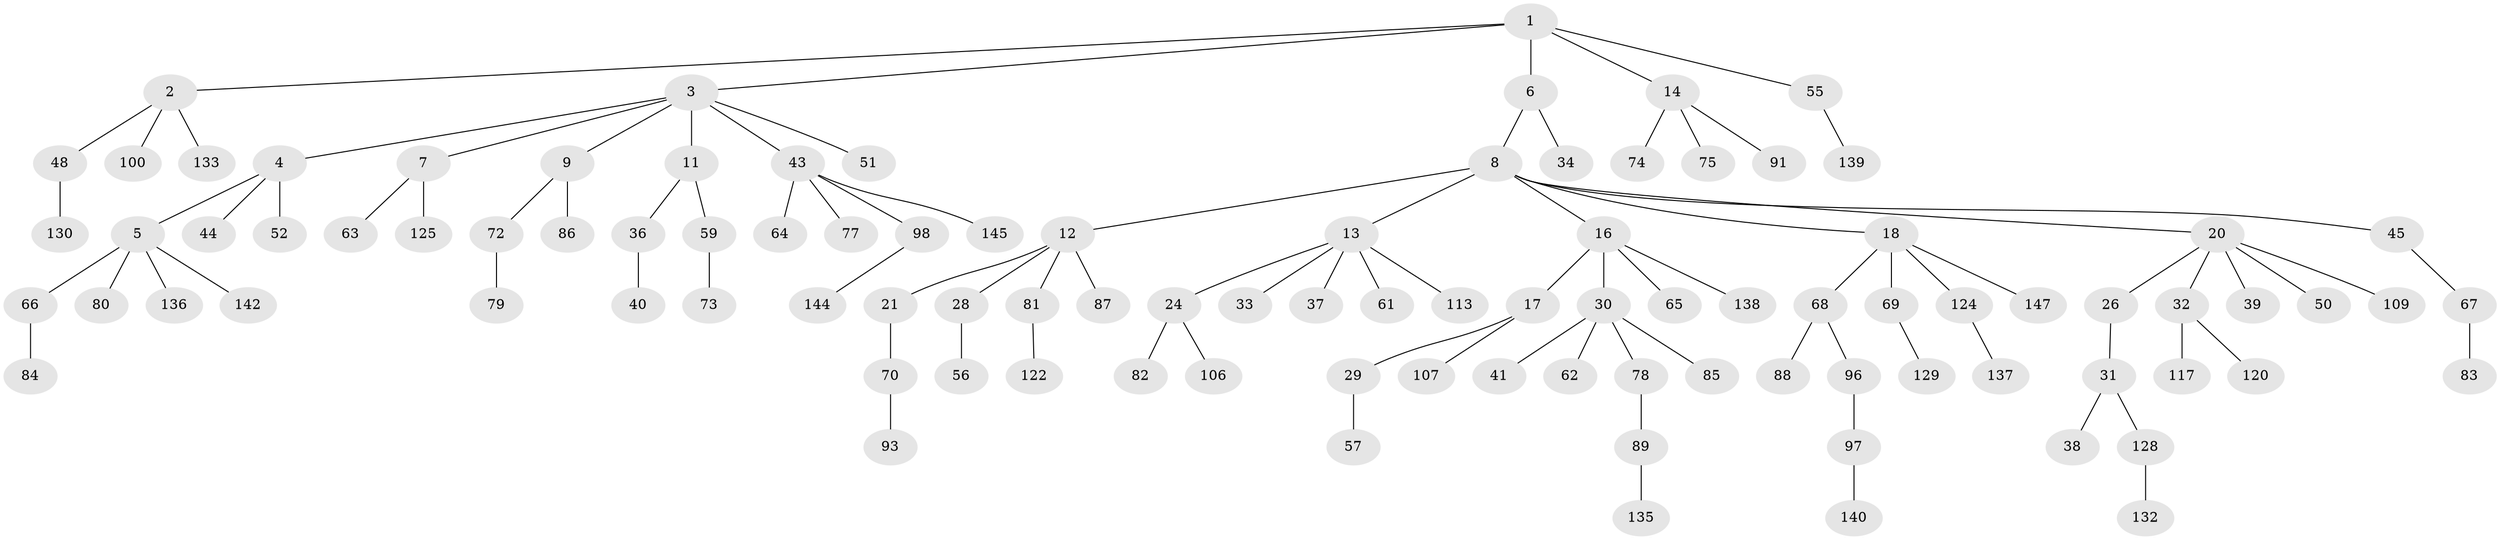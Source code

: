 // original degree distribution, {6: 0.027210884353741496, 4: 0.06802721088435375, 5: 0.027210884353741496, 3: 0.10884353741496598, 7: 0.006802721088435374, 2: 0.2789115646258503, 1: 0.48299319727891155}
// Generated by graph-tools (version 1.1) at 2025/42/03/06/25 10:42:02]
// undirected, 101 vertices, 100 edges
graph export_dot {
graph [start="1"]
  node [color=gray90,style=filled];
  1 [super="+35"];
  2 [super="+15"];
  3 [super="+10"];
  4 [super="+99"];
  5 [super="+19"];
  6 [super="+47"];
  7;
  8;
  9 [super="+25"];
  11 [super="+27"];
  12 [super="+58"];
  13 [super="+42"];
  14 [super="+23"];
  16 [super="+110"];
  17 [super="+112"];
  18 [super="+115"];
  20 [super="+22"];
  21 [super="+121"];
  24 [super="+76"];
  26 [super="+105"];
  28;
  29 [super="+104"];
  30 [super="+54"];
  31 [super="+49"];
  32;
  33 [super="+119"];
  34;
  36;
  37;
  38;
  39 [super="+60"];
  40 [super="+53"];
  41;
  43 [super="+46"];
  44 [super="+95"];
  45 [super="+102"];
  48 [super="+127"];
  50;
  51 [super="+114"];
  52 [super="+111"];
  55 [super="+108"];
  56;
  57 [super="+131"];
  59;
  61;
  62;
  63;
  64;
  65;
  66;
  67 [super="+141"];
  68 [super="+71"];
  69;
  70 [super="+126"];
  72;
  73;
  74;
  75 [super="+94"];
  77;
  78;
  79;
  80;
  81 [super="+101"];
  82;
  83;
  84 [super="+134"];
  85 [super="+92"];
  86;
  87;
  88 [super="+90"];
  89 [super="+118"];
  91;
  93;
  96;
  97 [super="+103"];
  98 [super="+123"];
  100;
  106;
  107;
  109;
  113 [super="+116"];
  117 [super="+143"];
  120;
  122;
  124;
  125;
  128;
  129;
  130;
  132;
  133;
  135;
  136;
  137;
  138 [super="+146"];
  139;
  140;
  142;
  144;
  145;
  147;
  1 -- 2;
  1 -- 3;
  1 -- 6;
  1 -- 14;
  1 -- 55;
  2 -- 48;
  2 -- 133;
  2 -- 100;
  3 -- 4;
  3 -- 7;
  3 -- 9;
  3 -- 51;
  3 -- 11;
  3 -- 43;
  4 -- 5;
  4 -- 44;
  4 -- 52;
  5 -- 142;
  5 -- 80;
  5 -- 66;
  5 -- 136;
  6 -- 8;
  6 -- 34;
  7 -- 63;
  7 -- 125;
  8 -- 12;
  8 -- 13;
  8 -- 16;
  8 -- 18;
  8 -- 20;
  8 -- 45;
  9 -- 72;
  9 -- 86;
  11 -- 59;
  11 -- 36;
  12 -- 21;
  12 -- 28;
  12 -- 87;
  12 -- 81;
  13 -- 24;
  13 -- 33;
  13 -- 37;
  13 -- 113;
  13 -- 61;
  14 -- 74;
  14 -- 75;
  14 -- 91;
  16 -- 17;
  16 -- 30;
  16 -- 65;
  16 -- 138;
  17 -- 29;
  17 -- 107;
  18 -- 68;
  18 -- 69;
  18 -- 147;
  18 -- 124;
  20 -- 26;
  20 -- 50;
  20 -- 32;
  20 -- 109;
  20 -- 39;
  21 -- 70;
  24 -- 82;
  24 -- 106;
  26 -- 31;
  28 -- 56;
  29 -- 57;
  30 -- 41;
  30 -- 62;
  30 -- 78;
  30 -- 85;
  31 -- 38;
  31 -- 128;
  32 -- 117;
  32 -- 120;
  36 -- 40;
  43 -- 64;
  43 -- 77;
  43 -- 145;
  43 -- 98;
  45 -- 67;
  48 -- 130;
  55 -- 139;
  59 -- 73;
  66 -- 84;
  67 -- 83;
  68 -- 88;
  68 -- 96;
  69 -- 129;
  70 -- 93;
  72 -- 79;
  78 -- 89;
  81 -- 122;
  89 -- 135;
  96 -- 97;
  97 -- 140;
  98 -- 144;
  124 -- 137;
  128 -- 132;
}
